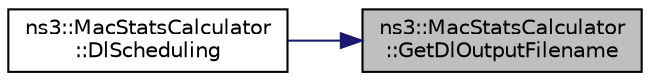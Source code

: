 digraph "ns3::MacStatsCalculator::GetDlOutputFilename"
{
 // LATEX_PDF_SIZE
  edge [fontname="Helvetica",fontsize="10",labelfontname="Helvetica",labelfontsize="10"];
  node [fontname="Helvetica",fontsize="10",shape=record];
  rankdir="RL";
  Node1 [label="ns3::MacStatsCalculator\l::GetDlOutputFilename",height=0.2,width=0.4,color="black", fillcolor="grey75", style="filled", fontcolor="black",tooltip="Get the name of the file where the downlink statistics will be stored."];
  Node1 -> Node2 [dir="back",color="midnightblue",fontsize="10",style="solid",fontname="Helvetica"];
  Node2 [label="ns3::MacStatsCalculator\l::DlScheduling",height=0.2,width=0.4,color="black", fillcolor="white", style="filled",URL="$classns3_1_1_mac_stats_calculator.html#acfc9255146143dc1fcdfceffdace0f38",tooltip="Notifies the stats calculator that an downlink scheduling has occurred."];
}
